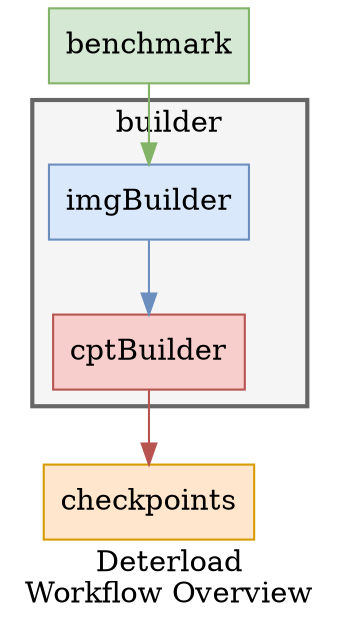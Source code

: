 digraph G {
bgcolor=transparent;
compound=True;
label="Deterload\nWorkflow Overview";
node [shape=box];
edge [color="#00000044"];
Gbenchmark [color="#82B366", fillcolor="#D5E8D4", label=benchmark, style=filled];
subgraph cluster_builder {
bgcolor="#F5F5F5";
label=builder;
pencolor="#666666";
penwidth=2;
cluster_builder_connect_node_ [height=0, label="", margin=0, shape=none, width=0];
cluster_builderimgBuilder [color="#6C8EBF", fillcolor="#DAE8FC", label=imgBuilder, style=filled];
cluster_buildercptBuilder [color="#B85450", fillcolor="#F8CECC", label=cptBuilder, style=filled];
cluster_builderimgBuilder -> cluster_buildercptBuilder  [color="#6C8EBF"];
}

Gbenchmark -> cluster_builderimgBuilder  [color="#82B366"];
Gcheckpoints [color="#D79B00", fillcolor="#FFE6CC", label=checkpoints, style=filled];
cluster_buildercptBuilder -> Gcheckpoints  [color="#B85450"];
}
